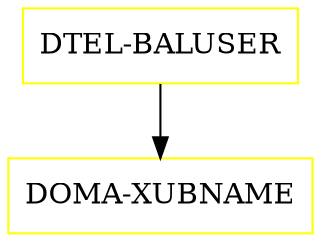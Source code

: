 digraph G {
  "DTEL-BALUSER" [shape=box,color=yellow];
  "DOMA-XUBNAME" [shape=box,color=yellow,URL="./DOMA_XUBNAME.html"];
  "DTEL-BALUSER" -> "DOMA-XUBNAME";
}
